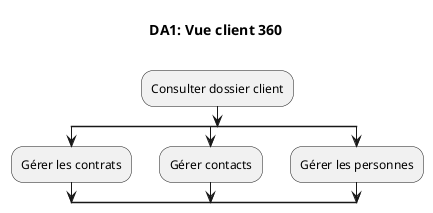 @startuml
title DA1: Vue client 360\n
:Consulter dossier client;

split
    :Gérer les contrats;
split again
    :Gérer contacts;
split again
    :Gérer les personnes;
end split

@enduml
